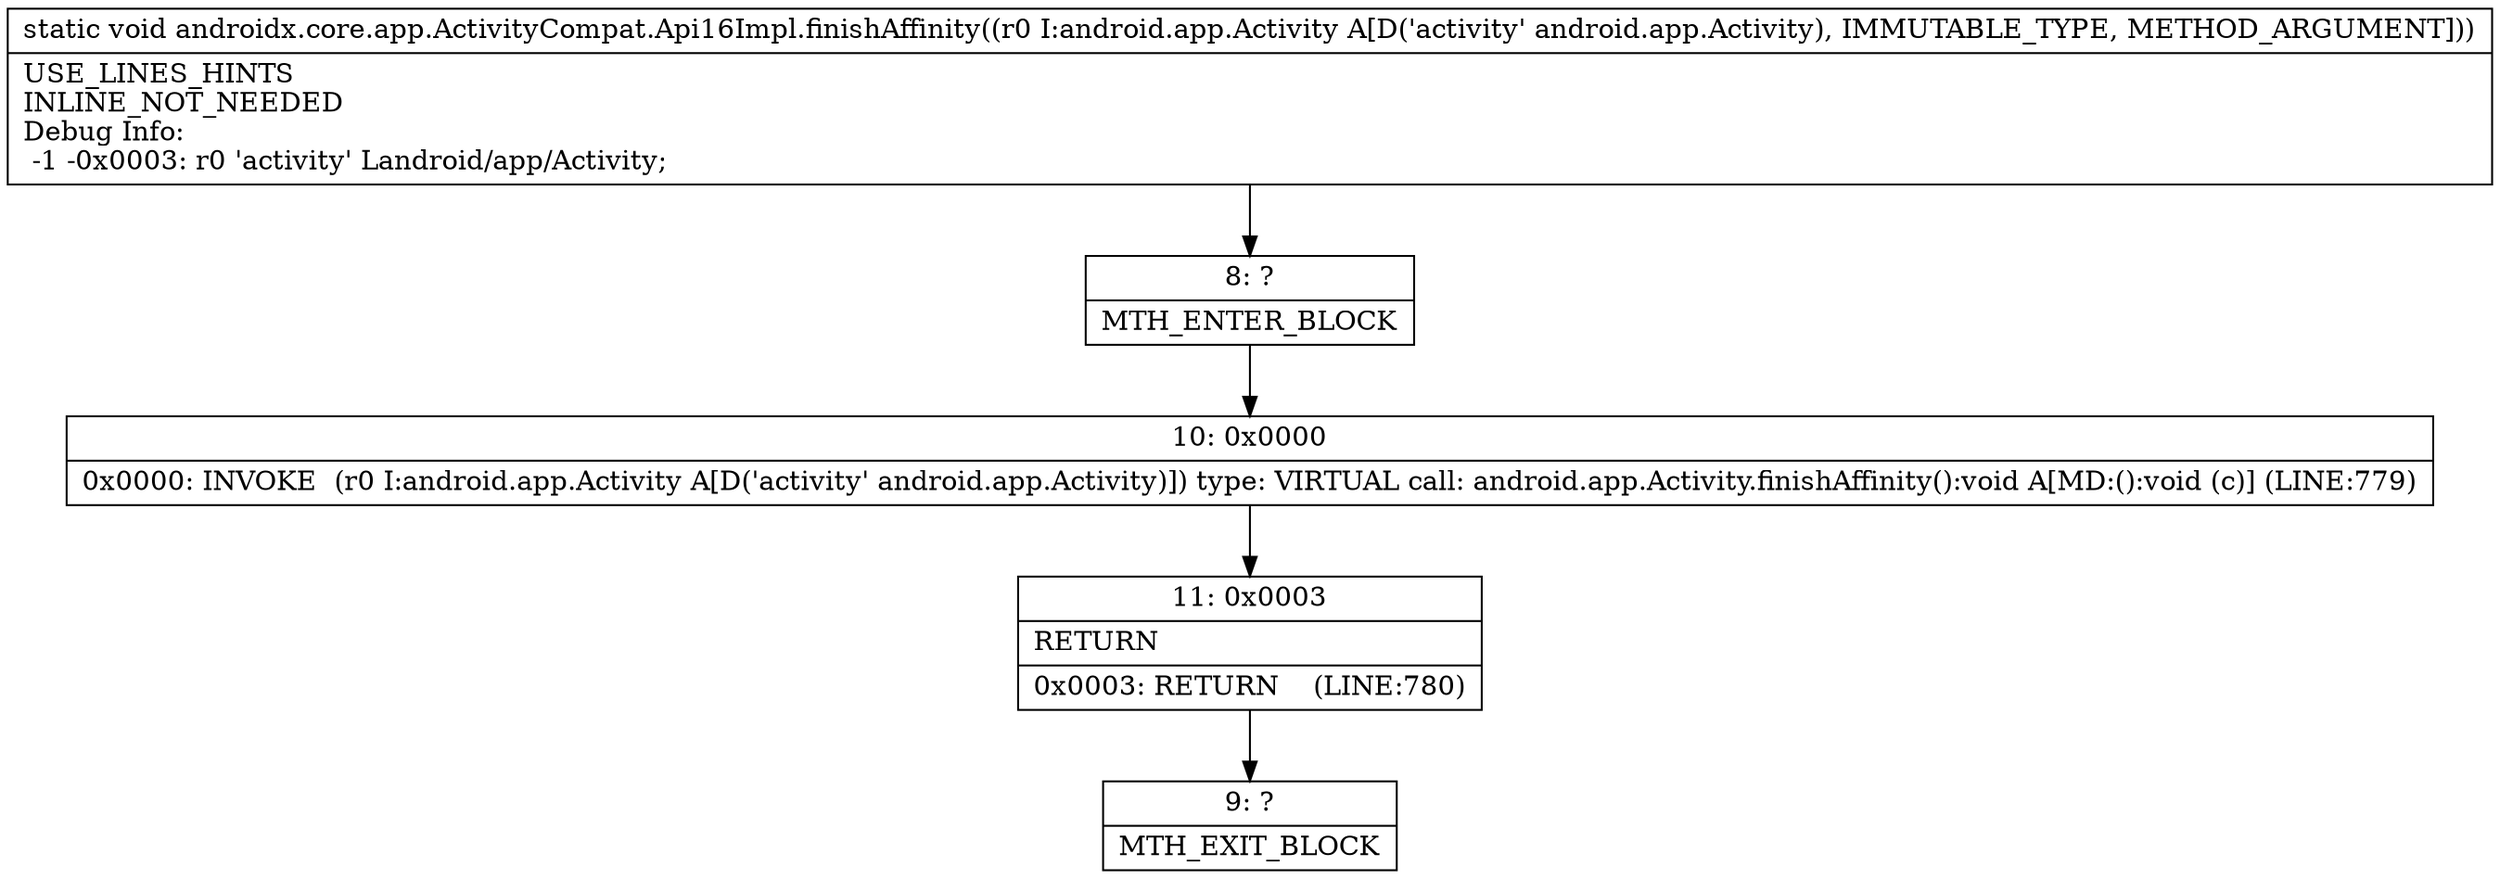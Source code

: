 digraph "CFG forandroidx.core.app.ActivityCompat.Api16Impl.finishAffinity(Landroid\/app\/Activity;)V" {
Node_8 [shape=record,label="{8\:\ ?|MTH_ENTER_BLOCK\l}"];
Node_10 [shape=record,label="{10\:\ 0x0000|0x0000: INVOKE  (r0 I:android.app.Activity A[D('activity' android.app.Activity)]) type: VIRTUAL call: android.app.Activity.finishAffinity():void A[MD:():void (c)] (LINE:779)\l}"];
Node_11 [shape=record,label="{11\:\ 0x0003|RETURN\l|0x0003: RETURN    (LINE:780)\l}"];
Node_9 [shape=record,label="{9\:\ ?|MTH_EXIT_BLOCK\l}"];
MethodNode[shape=record,label="{static void androidx.core.app.ActivityCompat.Api16Impl.finishAffinity((r0 I:android.app.Activity A[D('activity' android.app.Activity), IMMUTABLE_TYPE, METHOD_ARGUMENT]))  | USE_LINES_HINTS\lINLINE_NOT_NEEDED\lDebug Info:\l  \-1 \-0x0003: r0 'activity' Landroid\/app\/Activity;\l}"];
MethodNode -> Node_8;Node_8 -> Node_10;
Node_10 -> Node_11;
Node_11 -> Node_9;
}


